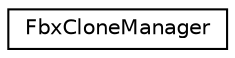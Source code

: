digraph "クラス階層図"
{
  edge [fontname="Helvetica",fontsize="10",labelfontname="Helvetica",labelfontsize="10"];
  node [fontname="Helvetica",fontsize="10",shape=record];
  rankdir="LR";
  Node0 [label="FbxCloneManager",height=0.2,width=0.4,color="black", fillcolor="white", style="filled",URL="$class_fbx_clone_manager.html"];
}
